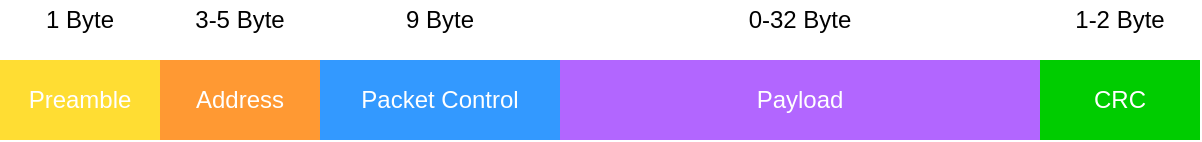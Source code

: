 <mxfile version="14.1.8" type="device"><diagram id="-hDrOcCiSKF3kGunkb_N" name="Page-1"><mxGraphModel dx="1038" dy="607" grid="1" gridSize="10" guides="1" tooltips="1" connect="1" arrows="1" fold="1" page="1" pageScale="1" pageWidth="827" pageHeight="1169" math="0" shadow="0"><root><mxCell id="0"/><mxCell id="1" parent="0"/><mxCell id="11Snsh1NUTT22Q3jnN0W-1" value="" style="rounded=0;whiteSpace=wrap;html=1;strokeColor=none;fillColor=#FFDD33;" parent="1" vertex="1"><mxGeometry x="80" y="160" width="80" height="40" as="geometry"/></mxCell><mxCell id="11Snsh1NUTT22Q3jnN0W-2" value="" style="rounded=0;whiteSpace=wrap;html=1;strokeColor=none;fillColor=#FF9933;" parent="1" vertex="1"><mxGeometry x="160" y="160" width="80" height="40" as="geometry"/></mxCell><mxCell id="11Snsh1NUTT22Q3jnN0W-3" value="" style="rounded=0;whiteSpace=wrap;html=1;strokeColor=none;fillColor=#3399FF;" parent="1" vertex="1"><mxGeometry x="240" y="160" width="120" height="40" as="geometry"/></mxCell><mxCell id="11Snsh1NUTT22Q3jnN0W-4" value="" style="rounded=0;whiteSpace=wrap;html=1;strokeColor=none;fillColor=#B266FF;" parent="1" vertex="1"><mxGeometry x="360" y="160" width="240" height="40" as="geometry"/></mxCell><mxCell id="11Snsh1NUTT22Q3jnN0W-5" value="" style="rounded=0;whiteSpace=wrap;html=1;strokeColor=none;fillColor=#00CC00;" parent="1" vertex="1"><mxGeometry x="600" y="160" width="80" height="40" as="geometry"/></mxCell><mxCell id="N9r67NO1iRU8P1IKhX3x-1" value="Preamble" style="text;html=1;strokeColor=none;fillColor=none;align=center;verticalAlign=middle;whiteSpace=wrap;rounded=0;fontColor=#FFFFFF;" parent="1" vertex="1"><mxGeometry x="90" y="170" width="60" height="20" as="geometry"/></mxCell><mxCell id="N9r67NO1iRU8P1IKhX3x-2" value="Address" style="text;html=1;strokeColor=none;fillColor=none;align=center;verticalAlign=middle;whiteSpace=wrap;rounded=0;fontColor=#FFFFFF;" parent="1" vertex="1"><mxGeometry x="180" y="170" width="40" height="20" as="geometry"/></mxCell><mxCell id="N9r67NO1iRU8P1IKhX3x-3" value="Packet Control" style="text;html=1;strokeColor=none;fillColor=none;align=center;verticalAlign=middle;whiteSpace=wrap;rounded=0;fontColor=#FFFFFF;" parent="1" vertex="1"><mxGeometry x="250" y="170" width="100" height="20" as="geometry"/></mxCell><mxCell id="N9r67NO1iRU8P1IKhX3x-4" value="Payload" style="text;html=1;strokeColor=none;fillColor=none;align=center;verticalAlign=middle;whiteSpace=wrap;rounded=0;fontColor=#FFFFFF;" parent="1" vertex="1"><mxGeometry x="425" y="170" width="110" height="20" as="geometry"/></mxCell><mxCell id="N9r67NO1iRU8P1IKhX3x-6" value="CRC" style="text;html=1;strokeColor=none;fillColor=none;align=center;verticalAlign=middle;whiteSpace=wrap;rounded=0;fontColor=#FFFFFF;" parent="1" vertex="1"><mxGeometry x="620" y="170" width="40" height="20" as="geometry"/></mxCell><mxCell id="N9r67NO1iRU8P1IKhX3x-7" value="1 Byte" style="text;html=1;strokeColor=none;fillColor=none;align=center;verticalAlign=middle;whiteSpace=wrap;rounded=0;" parent="1" vertex="1"><mxGeometry x="100" y="130" width="40" height="20" as="geometry"/></mxCell><mxCell id="N9r67NO1iRU8P1IKhX3x-8" value="3-5 Byte" style="text;html=1;strokeColor=none;fillColor=none;align=center;verticalAlign=middle;whiteSpace=wrap;rounded=0;fontColor=#000000;" parent="1" vertex="1"><mxGeometry x="170" y="130" width="60" height="20" as="geometry"/></mxCell><mxCell id="N9r67NO1iRU8P1IKhX3x-9" value="9 Byte" style="text;html=1;strokeColor=none;fillColor=none;align=center;verticalAlign=middle;whiteSpace=wrap;rounded=0;fontColor=#000000;" parent="1" vertex="1"><mxGeometry x="275" y="130" width="50" height="20" as="geometry"/></mxCell><mxCell id="N9r67NO1iRU8P1IKhX3x-10" value="0-32 Byte" style="text;html=1;strokeColor=none;fillColor=none;align=center;verticalAlign=middle;whiteSpace=wrap;rounded=0;fontColor=#000000;" parent="1" vertex="1"><mxGeometry x="450" y="130" width="60" height="20" as="geometry"/></mxCell><mxCell id="N9r67NO1iRU8P1IKhX3x-11" value="1-2 Byte" style="text;html=1;strokeColor=none;fillColor=none;align=center;verticalAlign=middle;whiteSpace=wrap;rounded=0;fontColor=#000000;" parent="1" vertex="1"><mxGeometry x="610" y="130" width="60" height="20" as="geometry"/></mxCell></root></mxGraphModel></diagram></mxfile>